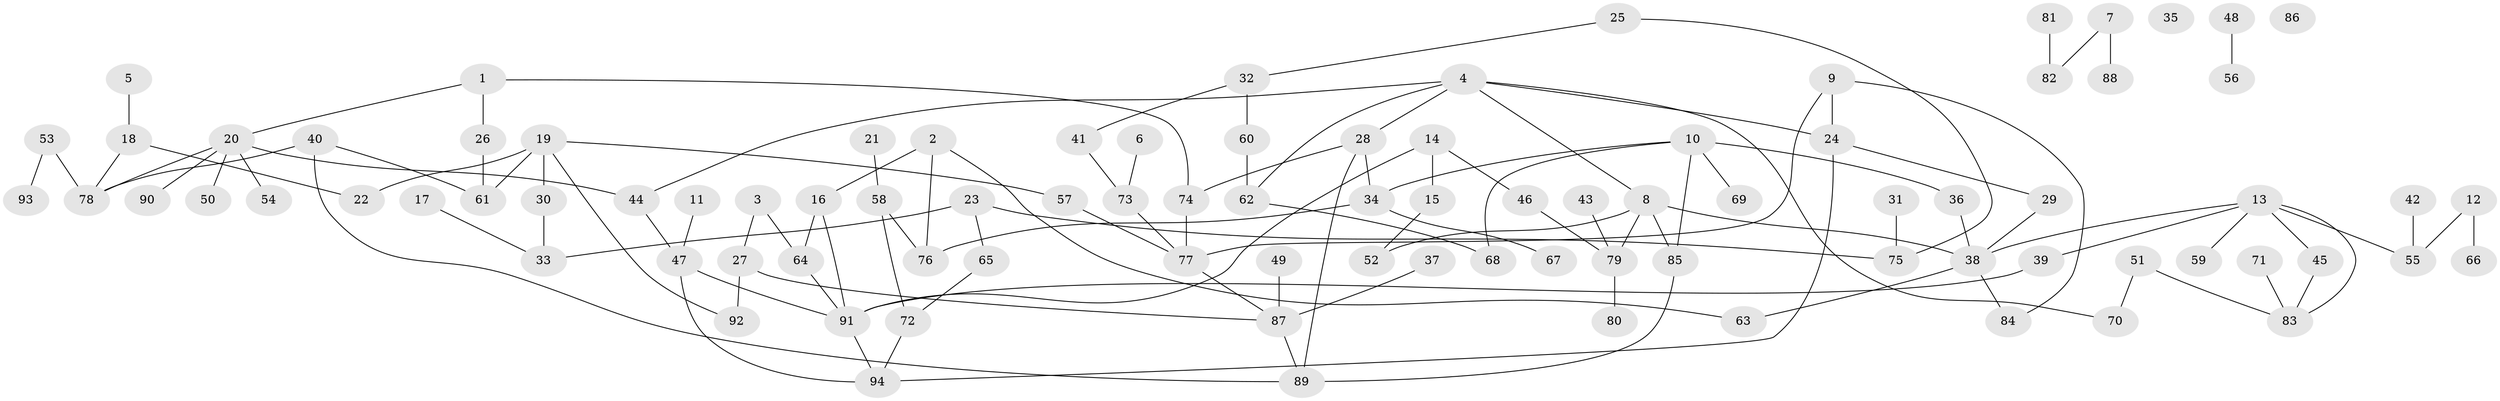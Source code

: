 // Generated by graph-tools (version 1.1) at 2025/12/03/09/25 04:12:59]
// undirected, 94 vertices, 118 edges
graph export_dot {
graph [start="1"]
  node [color=gray90,style=filled];
  1;
  2;
  3;
  4;
  5;
  6;
  7;
  8;
  9;
  10;
  11;
  12;
  13;
  14;
  15;
  16;
  17;
  18;
  19;
  20;
  21;
  22;
  23;
  24;
  25;
  26;
  27;
  28;
  29;
  30;
  31;
  32;
  33;
  34;
  35;
  36;
  37;
  38;
  39;
  40;
  41;
  42;
  43;
  44;
  45;
  46;
  47;
  48;
  49;
  50;
  51;
  52;
  53;
  54;
  55;
  56;
  57;
  58;
  59;
  60;
  61;
  62;
  63;
  64;
  65;
  66;
  67;
  68;
  69;
  70;
  71;
  72;
  73;
  74;
  75;
  76;
  77;
  78;
  79;
  80;
  81;
  82;
  83;
  84;
  85;
  86;
  87;
  88;
  89;
  90;
  91;
  92;
  93;
  94;
  1 -- 20;
  1 -- 26;
  1 -- 74;
  2 -- 16;
  2 -- 63;
  2 -- 76;
  3 -- 27;
  3 -- 64;
  4 -- 8;
  4 -- 24;
  4 -- 28;
  4 -- 44;
  4 -- 62;
  4 -- 70;
  5 -- 18;
  6 -- 73;
  7 -- 82;
  7 -- 88;
  8 -- 38;
  8 -- 52;
  8 -- 79;
  8 -- 85;
  9 -- 24;
  9 -- 77;
  9 -- 84;
  10 -- 34;
  10 -- 36;
  10 -- 68;
  10 -- 69;
  10 -- 85;
  11 -- 47;
  12 -- 55;
  12 -- 66;
  13 -- 38;
  13 -- 39;
  13 -- 45;
  13 -- 55;
  13 -- 59;
  13 -- 83;
  14 -- 15;
  14 -- 46;
  14 -- 91;
  15 -- 52;
  16 -- 64;
  16 -- 91;
  17 -- 33;
  18 -- 22;
  18 -- 78;
  19 -- 22;
  19 -- 30;
  19 -- 57;
  19 -- 61;
  19 -- 92;
  20 -- 44;
  20 -- 50;
  20 -- 54;
  20 -- 78;
  20 -- 90;
  21 -- 58;
  23 -- 33;
  23 -- 65;
  23 -- 75;
  24 -- 29;
  24 -- 94;
  25 -- 32;
  25 -- 75;
  26 -- 61;
  27 -- 87;
  27 -- 92;
  28 -- 34;
  28 -- 74;
  28 -- 89;
  29 -- 38;
  30 -- 33;
  31 -- 75;
  32 -- 41;
  32 -- 60;
  34 -- 67;
  34 -- 76;
  36 -- 38;
  37 -- 87;
  38 -- 63;
  38 -- 84;
  39 -- 91;
  40 -- 61;
  40 -- 78;
  40 -- 89;
  41 -- 73;
  42 -- 55;
  43 -- 79;
  44 -- 47;
  45 -- 83;
  46 -- 79;
  47 -- 91;
  47 -- 94;
  48 -- 56;
  49 -- 87;
  51 -- 70;
  51 -- 83;
  53 -- 78;
  53 -- 93;
  57 -- 77;
  58 -- 72;
  58 -- 76;
  60 -- 62;
  62 -- 68;
  64 -- 91;
  65 -- 72;
  71 -- 83;
  72 -- 94;
  73 -- 77;
  74 -- 77;
  77 -- 87;
  79 -- 80;
  81 -- 82;
  85 -- 89;
  87 -- 89;
  91 -- 94;
}
